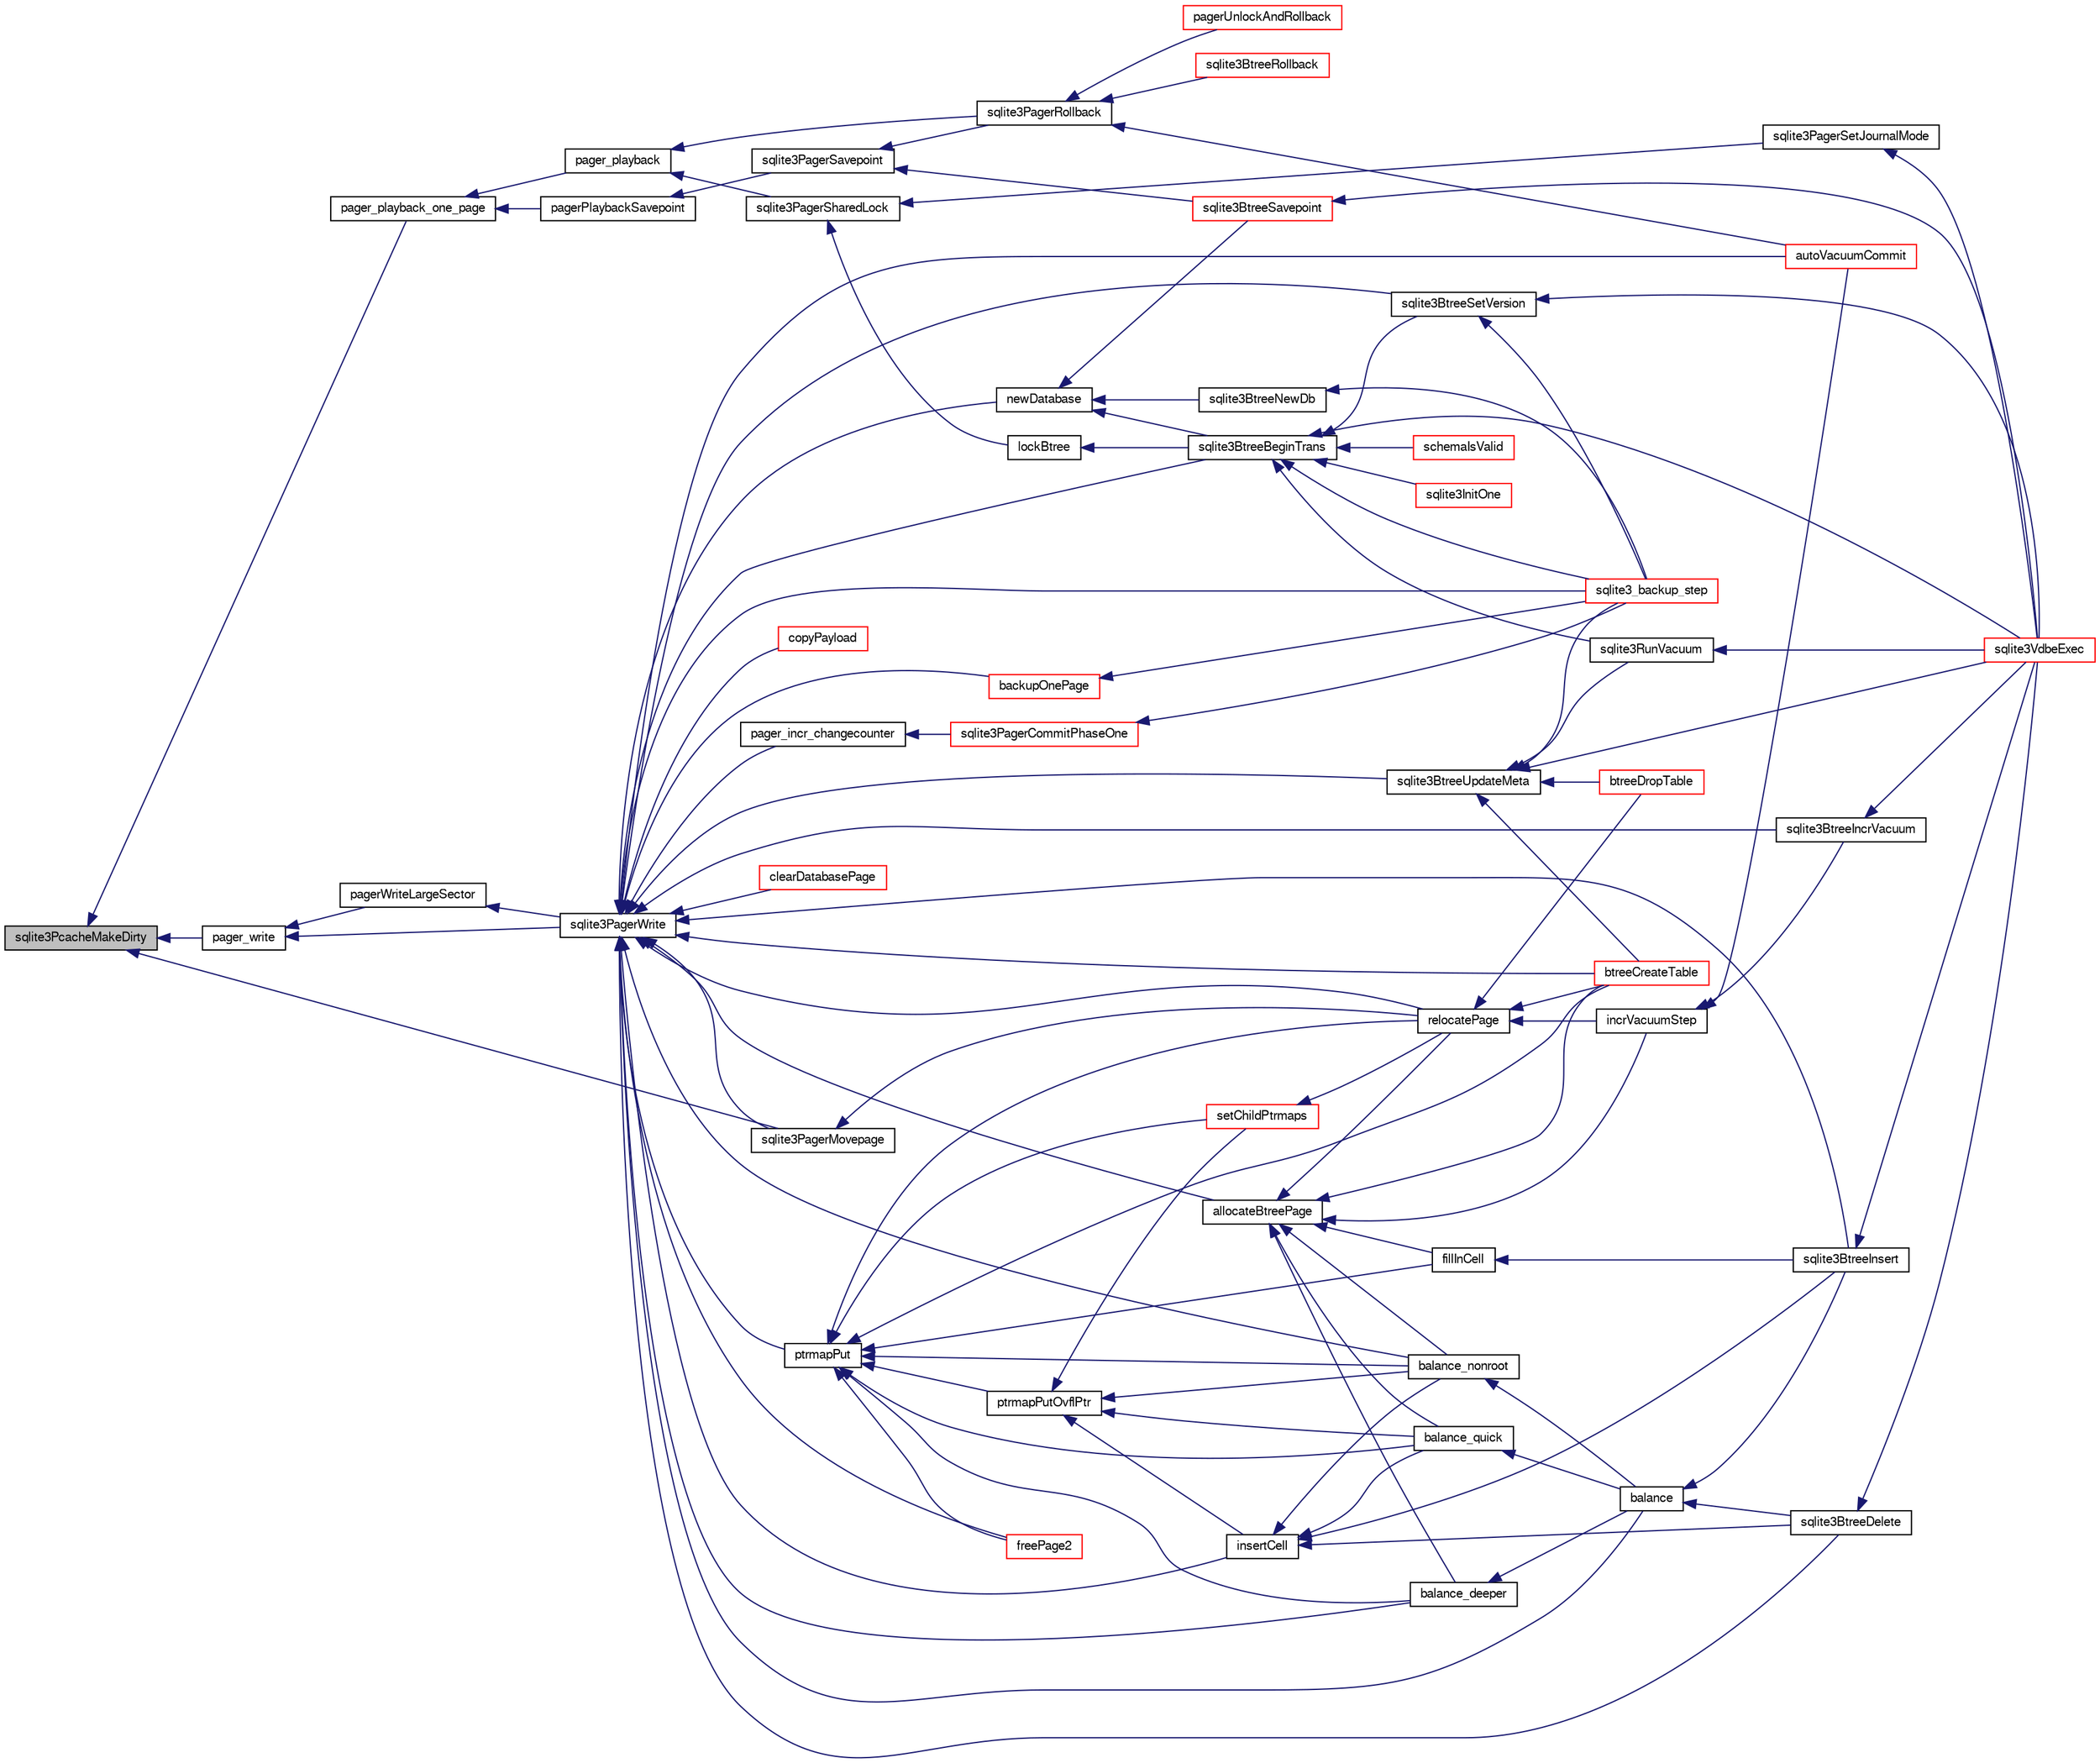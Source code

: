digraph "sqlite3PcacheMakeDirty"
{
  edge [fontname="FreeSans",fontsize="10",labelfontname="FreeSans",labelfontsize="10"];
  node [fontname="FreeSans",fontsize="10",shape=record];
  rankdir="LR";
  Node655293 [label="sqlite3PcacheMakeDirty",height=0.2,width=0.4,color="black", fillcolor="grey75", style="filled", fontcolor="black"];
  Node655293 -> Node655294 [dir="back",color="midnightblue",fontsize="10",style="solid",fontname="FreeSans"];
  Node655294 [label="pager_playback_one_page",height=0.2,width=0.4,color="black", fillcolor="white", style="filled",URL="$sqlite3_8c.html#adfca1dee9939482792fe2b4ed982d00e"];
  Node655294 -> Node655295 [dir="back",color="midnightblue",fontsize="10",style="solid",fontname="FreeSans"];
  Node655295 [label="pager_playback",height=0.2,width=0.4,color="black", fillcolor="white", style="filled",URL="$sqlite3_8c.html#a9d9a750a9fc76eb4b668c8a16b164a65"];
  Node655295 -> Node655296 [dir="back",color="midnightblue",fontsize="10",style="solid",fontname="FreeSans"];
  Node655296 [label="sqlite3PagerSharedLock",height=0.2,width=0.4,color="black", fillcolor="white", style="filled",URL="$sqlite3_8c.html#a58c197b629fb6eaacf96c7add57c70df"];
  Node655296 -> Node655297 [dir="back",color="midnightblue",fontsize="10",style="solid",fontname="FreeSans"];
  Node655297 [label="sqlite3PagerSetJournalMode",height=0.2,width=0.4,color="black", fillcolor="white", style="filled",URL="$sqlite3_8c.html#afb929a0a4553cda84de16180ddbd09f7"];
  Node655297 -> Node655298 [dir="back",color="midnightblue",fontsize="10",style="solid",fontname="FreeSans"];
  Node655298 [label="sqlite3VdbeExec",height=0.2,width=0.4,color="red", fillcolor="white", style="filled",URL="$sqlite3_8c.html#a8ce40a614bdc56719c4d642b1e4dfb21"];
  Node655296 -> Node655559 [dir="back",color="midnightblue",fontsize="10",style="solid",fontname="FreeSans"];
  Node655559 [label="lockBtree",height=0.2,width=0.4,color="black", fillcolor="white", style="filled",URL="$sqlite3_8c.html#a5b808194d3178be15705a420265cee9d"];
  Node655559 -> Node655560 [dir="back",color="midnightblue",fontsize="10",style="solid",fontname="FreeSans"];
  Node655560 [label="sqlite3BtreeBeginTrans",height=0.2,width=0.4,color="black", fillcolor="white", style="filled",URL="$sqlite3_8c.html#a52d6706df15c67c22aa7d0e290c16bf5"];
  Node655560 -> Node655561 [dir="back",color="midnightblue",fontsize="10",style="solid",fontname="FreeSans"];
  Node655561 [label="sqlite3BtreeSetVersion",height=0.2,width=0.4,color="black", fillcolor="white", style="filled",URL="$sqlite3_8c.html#a2db3061b5c557699a47415ca0342ba01"];
  Node655561 -> Node655511 [dir="back",color="midnightblue",fontsize="10",style="solid",fontname="FreeSans"];
  Node655511 [label="sqlite3_backup_step",height=0.2,width=0.4,color="red", fillcolor="white", style="filled",URL="$sqlite3_8h.html#a1699b75e98d082eebc465a9e64c35269"];
  Node655561 -> Node655298 [dir="back",color="midnightblue",fontsize="10",style="solid",fontname="FreeSans"];
  Node655560 -> Node655511 [dir="back",color="midnightblue",fontsize="10",style="solid",fontname="FreeSans"];
  Node655560 -> Node655298 [dir="back",color="midnightblue",fontsize="10",style="solid",fontname="FreeSans"];
  Node655560 -> Node655324 [dir="back",color="midnightblue",fontsize="10",style="solid",fontname="FreeSans"];
  Node655324 [label="sqlite3InitOne",height=0.2,width=0.4,color="red", fillcolor="white", style="filled",URL="$sqlite3_8c.html#ac4318b25df65269906b0379251fe9b85"];
  Node655560 -> Node655509 [dir="back",color="midnightblue",fontsize="10",style="solid",fontname="FreeSans"];
  Node655509 [label="schemaIsValid",height=0.2,width=0.4,color="red", fillcolor="white", style="filled",URL="$sqlite3_8c.html#a7c466fe28e7ca6f46b8bf72c46d9738d"];
  Node655560 -> Node655484 [dir="back",color="midnightblue",fontsize="10",style="solid",fontname="FreeSans"];
  Node655484 [label="sqlite3RunVacuum",height=0.2,width=0.4,color="black", fillcolor="white", style="filled",URL="$sqlite3_8c.html#a5e83ddc7b3e7e8e79ad5d1fc92de1d2f"];
  Node655484 -> Node655298 [dir="back",color="midnightblue",fontsize="10",style="solid",fontname="FreeSans"];
  Node655295 -> Node655562 [dir="back",color="midnightblue",fontsize="10",style="solid",fontname="FreeSans"];
  Node655562 [label="sqlite3PagerRollback",height=0.2,width=0.4,color="black", fillcolor="white", style="filled",URL="$sqlite3_8c.html#afdd2ecbb97b7a716892ff6bd10c7dfd0"];
  Node655562 -> Node655563 [dir="back",color="midnightblue",fontsize="10",style="solid",fontname="FreeSans"];
  Node655563 [label="pagerUnlockAndRollback",height=0.2,width=0.4,color="red", fillcolor="white", style="filled",URL="$sqlite3_8c.html#a02d96b7bf62c3b13ba905d168914518c"];
  Node655562 -> Node655611 [dir="back",color="midnightblue",fontsize="10",style="solid",fontname="FreeSans"];
  Node655611 [label="autoVacuumCommit",height=0.2,width=0.4,color="red", fillcolor="white", style="filled",URL="$sqlite3_8c.html#a809d22c6311135ae3048adf41febaef0"];
  Node655562 -> Node655617 [dir="back",color="midnightblue",fontsize="10",style="solid",fontname="FreeSans"];
  Node655617 [label="sqlite3BtreeRollback",height=0.2,width=0.4,color="red", fillcolor="white", style="filled",URL="$sqlite3_8c.html#a317473acdafdd688385c8954f09de186"];
  Node655294 -> Node655644 [dir="back",color="midnightblue",fontsize="10",style="solid",fontname="FreeSans"];
  Node655644 [label="pagerPlaybackSavepoint",height=0.2,width=0.4,color="black", fillcolor="white", style="filled",URL="$sqlite3_8c.html#aedf76c3b6661c4244cc3e2c5464fd12e"];
  Node655644 -> Node655645 [dir="back",color="midnightblue",fontsize="10",style="solid",fontname="FreeSans"];
  Node655645 [label="sqlite3PagerSavepoint",height=0.2,width=0.4,color="black", fillcolor="white", style="filled",URL="$sqlite3_8c.html#a8b5f1920b6a8b564a47e243868f2c8d4"];
  Node655645 -> Node655562 [dir="back",color="midnightblue",fontsize="10",style="solid",fontname="FreeSans"];
  Node655645 -> Node655646 [dir="back",color="midnightblue",fontsize="10",style="solid",fontname="FreeSans"];
  Node655646 [label="sqlite3BtreeSavepoint",height=0.2,width=0.4,color="red", fillcolor="white", style="filled",URL="$sqlite3_8c.html#a4580edf7e5192abf64317a3931972115"];
  Node655646 -> Node655298 [dir="back",color="midnightblue",fontsize="10",style="solid",fontname="FreeSans"];
  Node655293 -> Node655680 [dir="back",color="midnightblue",fontsize="10",style="solid",fontname="FreeSans"];
  Node655680 [label="pager_write",height=0.2,width=0.4,color="black", fillcolor="white", style="filled",URL="$sqlite3_8c.html#aa5dbf1a9dcccf0aa140b04b81325517f"];
  Node655680 -> Node655665 [dir="back",color="midnightblue",fontsize="10",style="solid",fontname="FreeSans"];
  Node655665 [label="pagerWriteLargeSector",height=0.2,width=0.4,color="black", fillcolor="white", style="filled",URL="$sqlite3_8c.html#a06334f0cc1c2dc95ffe29c2359928b92"];
  Node655665 -> Node655666 [dir="back",color="midnightblue",fontsize="10",style="solid",fontname="FreeSans"];
  Node655666 [label="sqlite3PagerWrite",height=0.2,width=0.4,color="black", fillcolor="white", style="filled",URL="$sqlite3_8c.html#ad4b8aee028ee99575b0748b299e04ed0"];
  Node655666 -> Node655649 [dir="back",color="midnightblue",fontsize="10",style="solid",fontname="FreeSans"];
  Node655649 [label="pager_incr_changecounter",height=0.2,width=0.4,color="black", fillcolor="white", style="filled",URL="$sqlite3_8c.html#add9f57a131d488bb6fc49dedc5a4df81"];
  Node655649 -> Node655650 [dir="back",color="midnightblue",fontsize="10",style="solid",fontname="FreeSans"];
  Node655650 [label="sqlite3PagerCommitPhaseOne",height=0.2,width=0.4,color="red", fillcolor="white", style="filled",URL="$sqlite3_8c.html#a2baf986bff9120486e9acc5951494ea7"];
  Node655650 -> Node655511 [dir="back",color="midnightblue",fontsize="10",style="solid",fontname="FreeSans"];
  Node655666 -> Node655667 [dir="back",color="midnightblue",fontsize="10",style="solid",fontname="FreeSans"];
  Node655667 [label="sqlite3PagerMovepage",height=0.2,width=0.4,color="black", fillcolor="white", style="filled",URL="$sqlite3_8c.html#a8cdedc7a185709301f12c4d7b305aa1e"];
  Node655667 -> Node655608 [dir="back",color="midnightblue",fontsize="10",style="solid",fontname="FreeSans"];
  Node655608 [label="relocatePage",height=0.2,width=0.4,color="black", fillcolor="white", style="filled",URL="$sqlite3_8c.html#af8fb5934ff87b02845c89350c57fd2bc"];
  Node655608 -> Node655609 [dir="back",color="midnightblue",fontsize="10",style="solid",fontname="FreeSans"];
  Node655609 [label="incrVacuumStep",height=0.2,width=0.4,color="black", fillcolor="white", style="filled",URL="$sqlite3_8c.html#a68a85130a567f1700dc0907ec9227892"];
  Node655609 -> Node655610 [dir="back",color="midnightblue",fontsize="10",style="solid",fontname="FreeSans"];
  Node655610 [label="sqlite3BtreeIncrVacuum",height=0.2,width=0.4,color="black", fillcolor="white", style="filled",URL="$sqlite3_8c.html#a0b4c98acfd785fc6d5dc5c3237030318"];
  Node655610 -> Node655298 [dir="back",color="midnightblue",fontsize="10",style="solid",fontname="FreeSans"];
  Node655609 -> Node655611 [dir="back",color="midnightblue",fontsize="10",style="solid",fontname="FreeSans"];
  Node655608 -> Node655615 [dir="back",color="midnightblue",fontsize="10",style="solid",fontname="FreeSans"];
  Node655615 [label="btreeCreateTable",height=0.2,width=0.4,color="red", fillcolor="white", style="filled",URL="$sqlite3_8c.html#a48e09eaac366a6b585edd02553872954"];
  Node655608 -> Node655606 [dir="back",color="midnightblue",fontsize="10",style="solid",fontname="FreeSans"];
  Node655606 [label="btreeDropTable",height=0.2,width=0.4,color="red", fillcolor="white", style="filled",URL="$sqlite3_8c.html#abba4061ea34842db278e91f537d2c2ff"];
  Node655666 -> Node655651 [dir="back",color="midnightblue",fontsize="10",style="solid",fontname="FreeSans"];
  Node655651 [label="ptrmapPut",height=0.2,width=0.4,color="black", fillcolor="white", style="filled",URL="$sqlite3_8c.html#ac16fbe55892f29324ac5d09957374ed0"];
  Node655651 -> Node655652 [dir="back",color="midnightblue",fontsize="10",style="solid",fontname="FreeSans"];
  Node655652 [label="ptrmapPutOvflPtr",height=0.2,width=0.4,color="black", fillcolor="white", style="filled",URL="$sqlite3_8c.html#a5b7cb112db531e0498aaddcbadb4985b"];
  Node655652 -> Node655653 [dir="back",color="midnightblue",fontsize="10",style="solid",fontname="FreeSans"];
  Node655653 [label="setChildPtrmaps",height=0.2,width=0.4,color="red", fillcolor="white", style="filled",URL="$sqlite3_8c.html#adf2ff6d11495ca47f88ace93f5be9d91"];
  Node655653 -> Node655608 [dir="back",color="midnightblue",fontsize="10",style="solid",fontname="FreeSans"];
  Node655652 -> Node655655 [dir="back",color="midnightblue",fontsize="10",style="solid",fontname="FreeSans"];
  Node655655 [label="insertCell",height=0.2,width=0.4,color="black", fillcolor="white", style="filled",URL="$sqlite3_8c.html#a16d3a955fe59894c541d500ddf92d7c0"];
  Node655655 -> Node655632 [dir="back",color="midnightblue",fontsize="10",style="solid",fontname="FreeSans"];
  Node655632 [label="balance_quick",height=0.2,width=0.4,color="black", fillcolor="white", style="filled",URL="$sqlite3_8c.html#a92f1869a02b8b9196e5ea7ed2e61c328"];
  Node655632 -> Node655602 [dir="back",color="midnightblue",fontsize="10",style="solid",fontname="FreeSans"];
  Node655602 [label="balance",height=0.2,width=0.4,color="black", fillcolor="white", style="filled",URL="$sqlite3_8c.html#a173f7c872fb68ccd3a20440d640b66c7"];
  Node655602 -> Node655587 [dir="back",color="midnightblue",fontsize="10",style="solid",fontname="FreeSans"];
  Node655587 [label="sqlite3BtreeInsert",height=0.2,width=0.4,color="black", fillcolor="white", style="filled",URL="$sqlite3_8c.html#aa6c6b68ed28d38984e5fa329794d7f02"];
  Node655587 -> Node655298 [dir="back",color="midnightblue",fontsize="10",style="solid",fontname="FreeSans"];
  Node655602 -> Node655590 [dir="back",color="midnightblue",fontsize="10",style="solid",fontname="FreeSans"];
  Node655590 [label="sqlite3BtreeDelete",height=0.2,width=0.4,color="black", fillcolor="white", style="filled",URL="$sqlite3_8c.html#a65c40cd7ec987dbd25392a180f388fe7"];
  Node655590 -> Node655298 [dir="back",color="midnightblue",fontsize="10",style="solid",fontname="FreeSans"];
  Node655655 -> Node655601 [dir="back",color="midnightblue",fontsize="10",style="solid",fontname="FreeSans"];
  Node655601 [label="balance_nonroot",height=0.2,width=0.4,color="black", fillcolor="white", style="filled",URL="$sqlite3_8c.html#a513ba5c0beb3462a4b60064469f1539d"];
  Node655601 -> Node655602 [dir="back",color="midnightblue",fontsize="10",style="solid",fontname="FreeSans"];
  Node655655 -> Node655587 [dir="back",color="midnightblue",fontsize="10",style="solid",fontname="FreeSans"];
  Node655655 -> Node655590 [dir="back",color="midnightblue",fontsize="10",style="solid",fontname="FreeSans"];
  Node655652 -> Node655632 [dir="back",color="midnightblue",fontsize="10",style="solid",fontname="FreeSans"];
  Node655652 -> Node655601 [dir="back",color="midnightblue",fontsize="10",style="solid",fontname="FreeSans"];
  Node655651 -> Node655653 [dir="back",color="midnightblue",fontsize="10",style="solid",fontname="FreeSans"];
  Node655651 -> Node655608 [dir="back",color="midnightblue",fontsize="10",style="solid",fontname="FreeSans"];
  Node655651 -> Node655634 [dir="back",color="midnightblue",fontsize="10",style="solid",fontname="FreeSans"];
  Node655634 [label="freePage2",height=0.2,width=0.4,color="red", fillcolor="white", style="filled",URL="$sqlite3_8c.html#a625a2c2bdaf95cdb3a7cb945201f7efb"];
  Node655651 -> Node655631 [dir="back",color="midnightblue",fontsize="10",style="solid",fontname="FreeSans"];
  Node655631 [label="fillInCell",height=0.2,width=0.4,color="black", fillcolor="white", style="filled",URL="$sqlite3_8c.html#ab66a77004cf93954f2aae7e52a4e51a7"];
  Node655631 -> Node655587 [dir="back",color="midnightblue",fontsize="10",style="solid",fontname="FreeSans"];
  Node655651 -> Node655632 [dir="back",color="midnightblue",fontsize="10",style="solid",fontname="FreeSans"];
  Node655651 -> Node655601 [dir="back",color="midnightblue",fontsize="10",style="solid",fontname="FreeSans"];
  Node655651 -> Node655633 [dir="back",color="midnightblue",fontsize="10",style="solid",fontname="FreeSans"];
  Node655633 [label="balance_deeper",height=0.2,width=0.4,color="black", fillcolor="white", style="filled",URL="$sqlite3_8c.html#af8eafba12a6ebc987cf6ae89f4cce1a8"];
  Node655633 -> Node655602 [dir="back",color="midnightblue",fontsize="10",style="solid",fontname="FreeSans"];
  Node655651 -> Node655615 [dir="back",color="midnightblue",fontsize="10",style="solid",fontname="FreeSans"];
  Node655666 -> Node655668 [dir="back",color="midnightblue",fontsize="10",style="solid",fontname="FreeSans"];
  Node655668 [label="newDatabase",height=0.2,width=0.4,color="black", fillcolor="white", style="filled",URL="$sqlite3_8c.html#a974c792d17dab330807b588197cae229"];
  Node655668 -> Node655669 [dir="back",color="midnightblue",fontsize="10",style="solid",fontname="FreeSans"];
  Node655669 [label="sqlite3BtreeNewDb",height=0.2,width=0.4,color="black", fillcolor="white", style="filled",URL="$sqlite3_8c.html#a08d2026f82b067753a698376c12c0324"];
  Node655669 -> Node655511 [dir="back",color="midnightblue",fontsize="10",style="solid",fontname="FreeSans"];
  Node655668 -> Node655560 [dir="back",color="midnightblue",fontsize="10",style="solid",fontname="FreeSans"];
  Node655668 -> Node655646 [dir="back",color="midnightblue",fontsize="10",style="solid",fontname="FreeSans"];
  Node655666 -> Node655560 [dir="back",color="midnightblue",fontsize="10",style="solid",fontname="FreeSans"];
  Node655666 -> Node655608 [dir="back",color="midnightblue",fontsize="10",style="solid",fontname="FreeSans"];
  Node655666 -> Node655610 [dir="back",color="midnightblue",fontsize="10",style="solid",fontname="FreeSans"];
  Node655666 -> Node655611 [dir="back",color="midnightblue",fontsize="10",style="solid",fontname="FreeSans"];
  Node655666 -> Node655670 [dir="back",color="midnightblue",fontsize="10",style="solid",fontname="FreeSans"];
  Node655670 [label="copyPayload",height=0.2,width=0.4,color="red", fillcolor="white", style="filled",URL="$sqlite3_8c.html#aedb2ad4326779a68bc8e012570bda430"];
  Node655666 -> Node655630 [dir="back",color="midnightblue",fontsize="10",style="solid",fontname="FreeSans"];
  Node655630 [label="allocateBtreePage",height=0.2,width=0.4,color="black", fillcolor="white", style="filled",URL="$sqlite3_8c.html#ae84ce1103eabfe9455a6a59e6cec4a33"];
  Node655630 -> Node655608 [dir="back",color="midnightblue",fontsize="10",style="solid",fontname="FreeSans"];
  Node655630 -> Node655609 [dir="back",color="midnightblue",fontsize="10",style="solid",fontname="FreeSans"];
  Node655630 -> Node655631 [dir="back",color="midnightblue",fontsize="10",style="solid",fontname="FreeSans"];
  Node655630 -> Node655632 [dir="back",color="midnightblue",fontsize="10",style="solid",fontname="FreeSans"];
  Node655630 -> Node655601 [dir="back",color="midnightblue",fontsize="10",style="solid",fontname="FreeSans"];
  Node655630 -> Node655633 [dir="back",color="midnightblue",fontsize="10",style="solid",fontname="FreeSans"];
  Node655630 -> Node655615 [dir="back",color="midnightblue",fontsize="10",style="solid",fontname="FreeSans"];
  Node655666 -> Node655634 [dir="back",color="midnightblue",fontsize="10",style="solid",fontname="FreeSans"];
  Node655666 -> Node655655 [dir="back",color="midnightblue",fontsize="10",style="solid",fontname="FreeSans"];
  Node655666 -> Node655601 [dir="back",color="midnightblue",fontsize="10",style="solid",fontname="FreeSans"];
  Node655666 -> Node655633 [dir="back",color="midnightblue",fontsize="10",style="solid",fontname="FreeSans"];
  Node655666 -> Node655602 [dir="back",color="midnightblue",fontsize="10",style="solid",fontname="FreeSans"];
  Node655666 -> Node655587 [dir="back",color="midnightblue",fontsize="10",style="solid",fontname="FreeSans"];
  Node655666 -> Node655590 [dir="back",color="midnightblue",fontsize="10",style="solid",fontname="FreeSans"];
  Node655666 -> Node655615 [dir="back",color="midnightblue",fontsize="10",style="solid",fontname="FreeSans"];
  Node655666 -> Node655603 [dir="back",color="midnightblue",fontsize="10",style="solid",fontname="FreeSans"];
  Node655603 [label="clearDatabasePage",height=0.2,width=0.4,color="red", fillcolor="white", style="filled",URL="$sqlite3_8c.html#aecc3046a56feeeabd3ca93c0685e35d5"];
  Node655666 -> Node655671 [dir="back",color="midnightblue",fontsize="10",style="solid",fontname="FreeSans"];
  Node655671 [label="sqlite3BtreeUpdateMeta",height=0.2,width=0.4,color="black", fillcolor="white", style="filled",URL="$sqlite3_8c.html#a550ba529de456d619365377b5528641c"];
  Node655671 -> Node655615 [dir="back",color="midnightblue",fontsize="10",style="solid",fontname="FreeSans"];
  Node655671 -> Node655606 [dir="back",color="midnightblue",fontsize="10",style="solid",fontname="FreeSans"];
  Node655671 -> Node655511 [dir="back",color="midnightblue",fontsize="10",style="solid",fontname="FreeSans"];
  Node655671 -> Node655298 [dir="back",color="midnightblue",fontsize="10",style="solid",fontname="FreeSans"];
  Node655671 -> Node655484 [dir="back",color="midnightblue",fontsize="10",style="solid",fontname="FreeSans"];
  Node655666 -> Node655561 [dir="back",color="midnightblue",fontsize="10",style="solid",fontname="FreeSans"];
  Node655666 -> Node655659 [dir="back",color="midnightblue",fontsize="10",style="solid",fontname="FreeSans"];
  Node655659 [label="backupOnePage",height=0.2,width=0.4,color="red", fillcolor="white", style="filled",URL="$sqlite3_8c.html#a7efb6a8380d746b14e73db99ad3428a2"];
  Node655659 -> Node655511 [dir="back",color="midnightblue",fontsize="10",style="solid",fontname="FreeSans"];
  Node655666 -> Node655511 [dir="back",color="midnightblue",fontsize="10",style="solid",fontname="FreeSans"];
  Node655680 -> Node655666 [dir="back",color="midnightblue",fontsize="10",style="solid",fontname="FreeSans"];
  Node655293 -> Node655667 [dir="back",color="midnightblue",fontsize="10",style="solid",fontname="FreeSans"];
}
